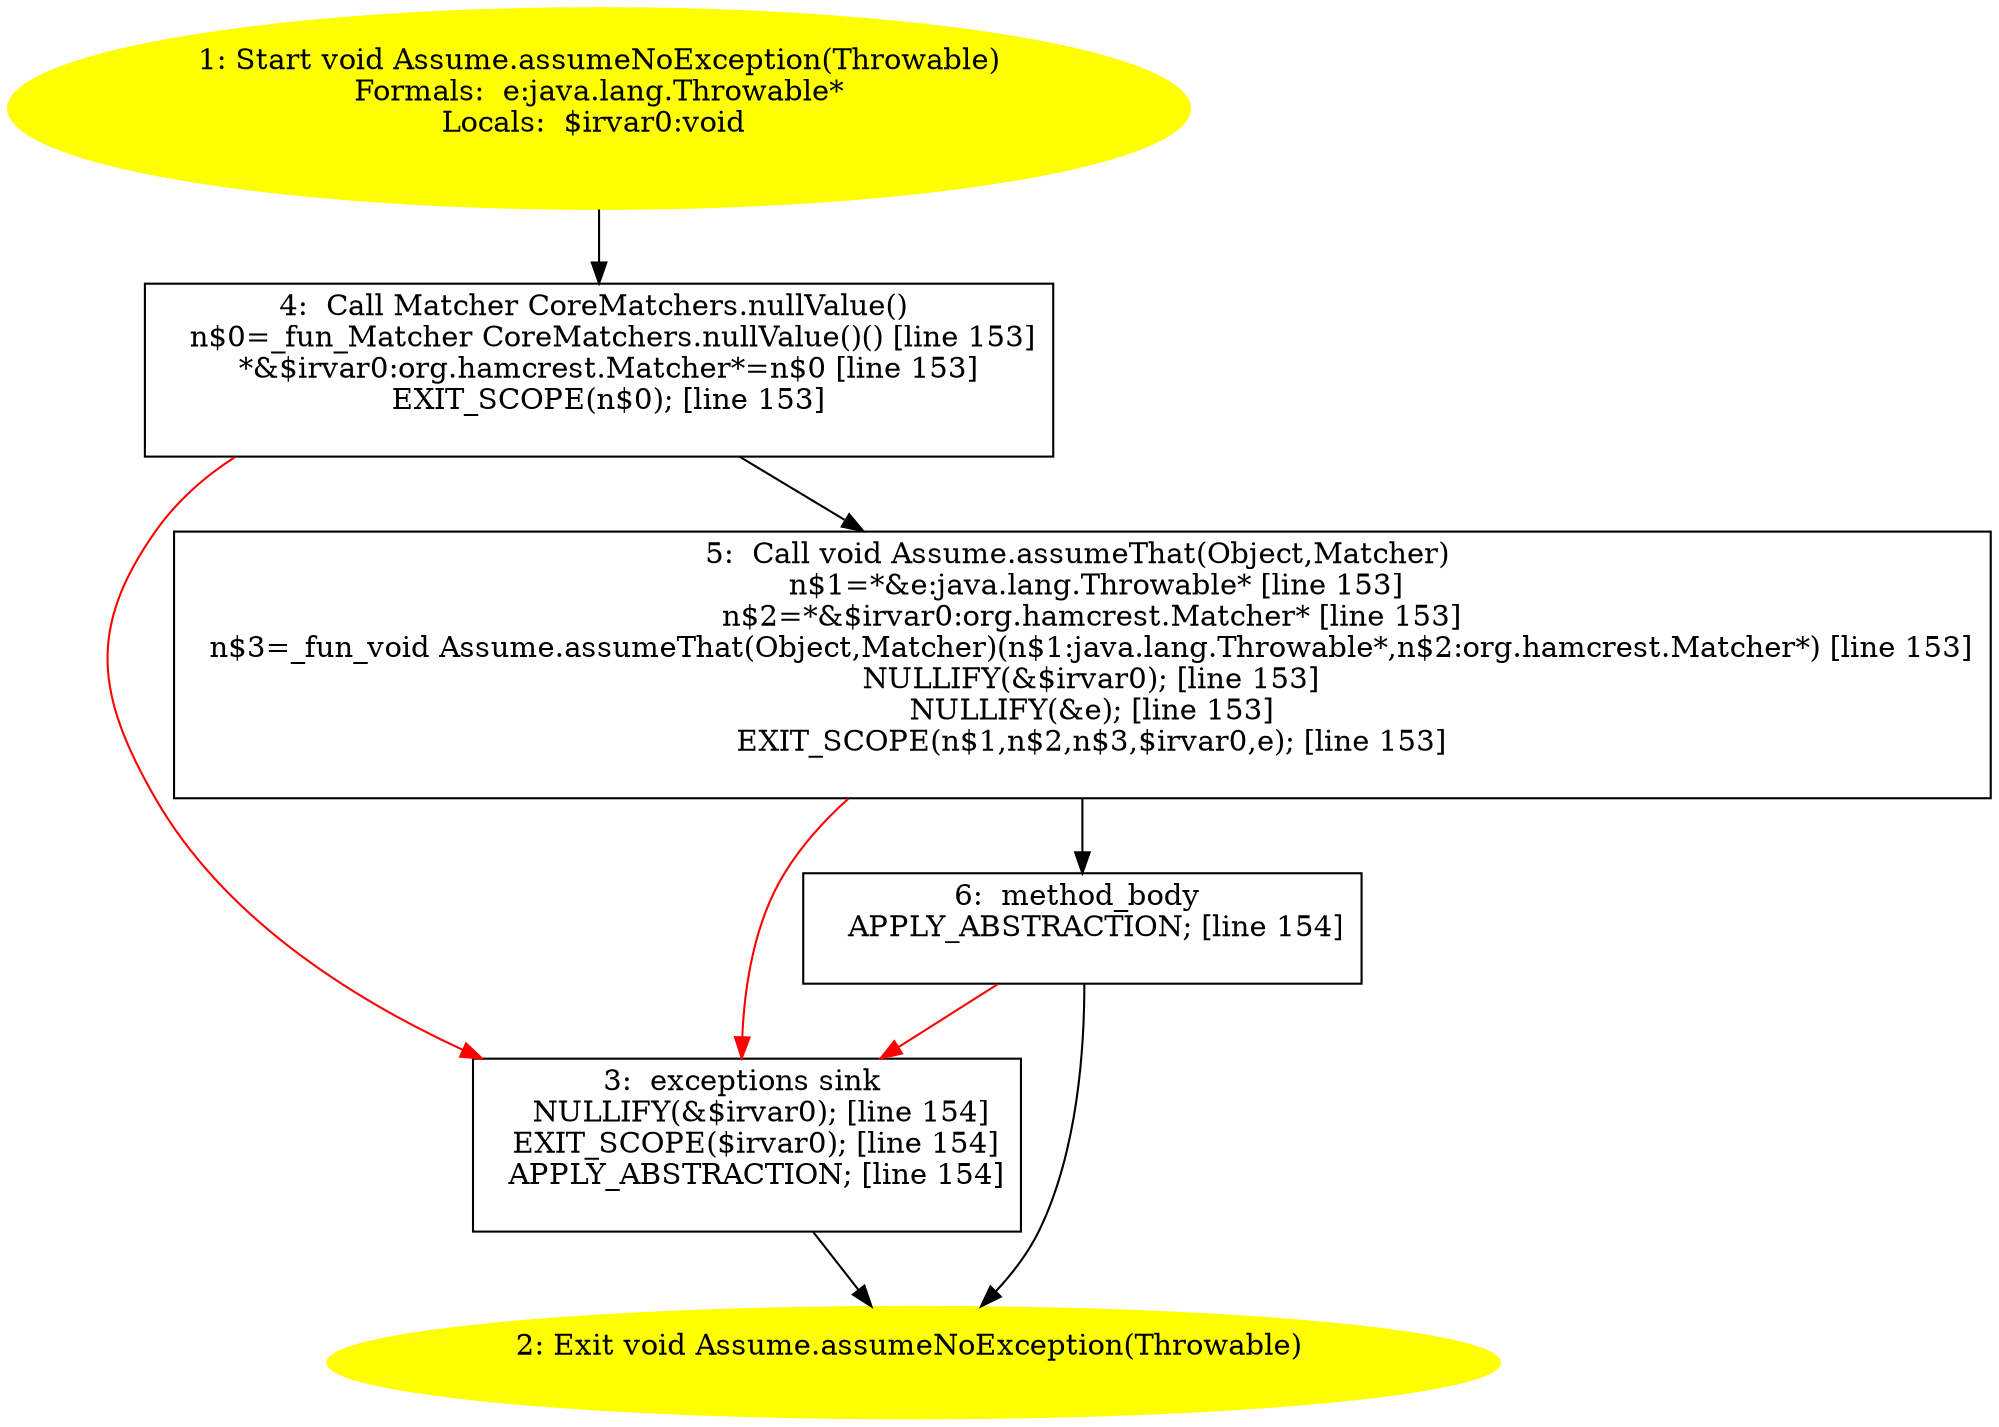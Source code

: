 /* @generated */
digraph cfg {
"org.junit.Assume.assumeNoException(java.lang.Throwable):void.f9c0e3ba83ef35a57a838fdbdaa9e958_1" [label="1: Start void Assume.assumeNoException(Throwable)\nFormals:  e:java.lang.Throwable*\nLocals:  $irvar0:void \n  " color=yellow style=filled]
	

	 "org.junit.Assume.assumeNoException(java.lang.Throwable):void.f9c0e3ba83ef35a57a838fdbdaa9e958_1" -> "org.junit.Assume.assumeNoException(java.lang.Throwable):void.f9c0e3ba83ef35a57a838fdbdaa9e958_4" ;
"org.junit.Assume.assumeNoException(java.lang.Throwable):void.f9c0e3ba83ef35a57a838fdbdaa9e958_2" [label="2: Exit void Assume.assumeNoException(Throwable) \n  " color=yellow style=filled]
	

"org.junit.Assume.assumeNoException(java.lang.Throwable):void.f9c0e3ba83ef35a57a838fdbdaa9e958_3" [label="3:  exceptions sink \n   NULLIFY(&$irvar0); [line 154]\n  EXIT_SCOPE($irvar0); [line 154]\n  APPLY_ABSTRACTION; [line 154]\n " shape="box"]
	

	 "org.junit.Assume.assumeNoException(java.lang.Throwable):void.f9c0e3ba83ef35a57a838fdbdaa9e958_3" -> "org.junit.Assume.assumeNoException(java.lang.Throwable):void.f9c0e3ba83ef35a57a838fdbdaa9e958_2" ;
"org.junit.Assume.assumeNoException(java.lang.Throwable):void.f9c0e3ba83ef35a57a838fdbdaa9e958_4" [label="4:  Call Matcher CoreMatchers.nullValue() \n   n$0=_fun_Matcher CoreMatchers.nullValue()() [line 153]\n  *&$irvar0:org.hamcrest.Matcher*=n$0 [line 153]\n  EXIT_SCOPE(n$0); [line 153]\n " shape="box"]
	

	 "org.junit.Assume.assumeNoException(java.lang.Throwable):void.f9c0e3ba83ef35a57a838fdbdaa9e958_4" -> "org.junit.Assume.assumeNoException(java.lang.Throwable):void.f9c0e3ba83ef35a57a838fdbdaa9e958_5" ;
	 "org.junit.Assume.assumeNoException(java.lang.Throwable):void.f9c0e3ba83ef35a57a838fdbdaa9e958_4" -> "org.junit.Assume.assumeNoException(java.lang.Throwable):void.f9c0e3ba83ef35a57a838fdbdaa9e958_3" [color="red" ];
"org.junit.Assume.assumeNoException(java.lang.Throwable):void.f9c0e3ba83ef35a57a838fdbdaa9e958_5" [label="5:  Call void Assume.assumeThat(Object,Matcher) \n   n$1=*&e:java.lang.Throwable* [line 153]\n  n$2=*&$irvar0:org.hamcrest.Matcher* [line 153]\n  n$3=_fun_void Assume.assumeThat(Object,Matcher)(n$1:java.lang.Throwable*,n$2:org.hamcrest.Matcher*) [line 153]\n  NULLIFY(&$irvar0); [line 153]\n  NULLIFY(&e); [line 153]\n  EXIT_SCOPE(n$1,n$2,n$3,$irvar0,e); [line 153]\n " shape="box"]
	

	 "org.junit.Assume.assumeNoException(java.lang.Throwable):void.f9c0e3ba83ef35a57a838fdbdaa9e958_5" -> "org.junit.Assume.assumeNoException(java.lang.Throwable):void.f9c0e3ba83ef35a57a838fdbdaa9e958_6" ;
	 "org.junit.Assume.assumeNoException(java.lang.Throwable):void.f9c0e3ba83ef35a57a838fdbdaa9e958_5" -> "org.junit.Assume.assumeNoException(java.lang.Throwable):void.f9c0e3ba83ef35a57a838fdbdaa9e958_3" [color="red" ];
"org.junit.Assume.assumeNoException(java.lang.Throwable):void.f9c0e3ba83ef35a57a838fdbdaa9e958_6" [label="6:  method_body \n   APPLY_ABSTRACTION; [line 154]\n " shape="box"]
	

	 "org.junit.Assume.assumeNoException(java.lang.Throwable):void.f9c0e3ba83ef35a57a838fdbdaa9e958_6" -> "org.junit.Assume.assumeNoException(java.lang.Throwable):void.f9c0e3ba83ef35a57a838fdbdaa9e958_2" ;
	 "org.junit.Assume.assumeNoException(java.lang.Throwable):void.f9c0e3ba83ef35a57a838fdbdaa9e958_6" -> "org.junit.Assume.assumeNoException(java.lang.Throwable):void.f9c0e3ba83ef35a57a838fdbdaa9e958_3" [color="red" ];
}
